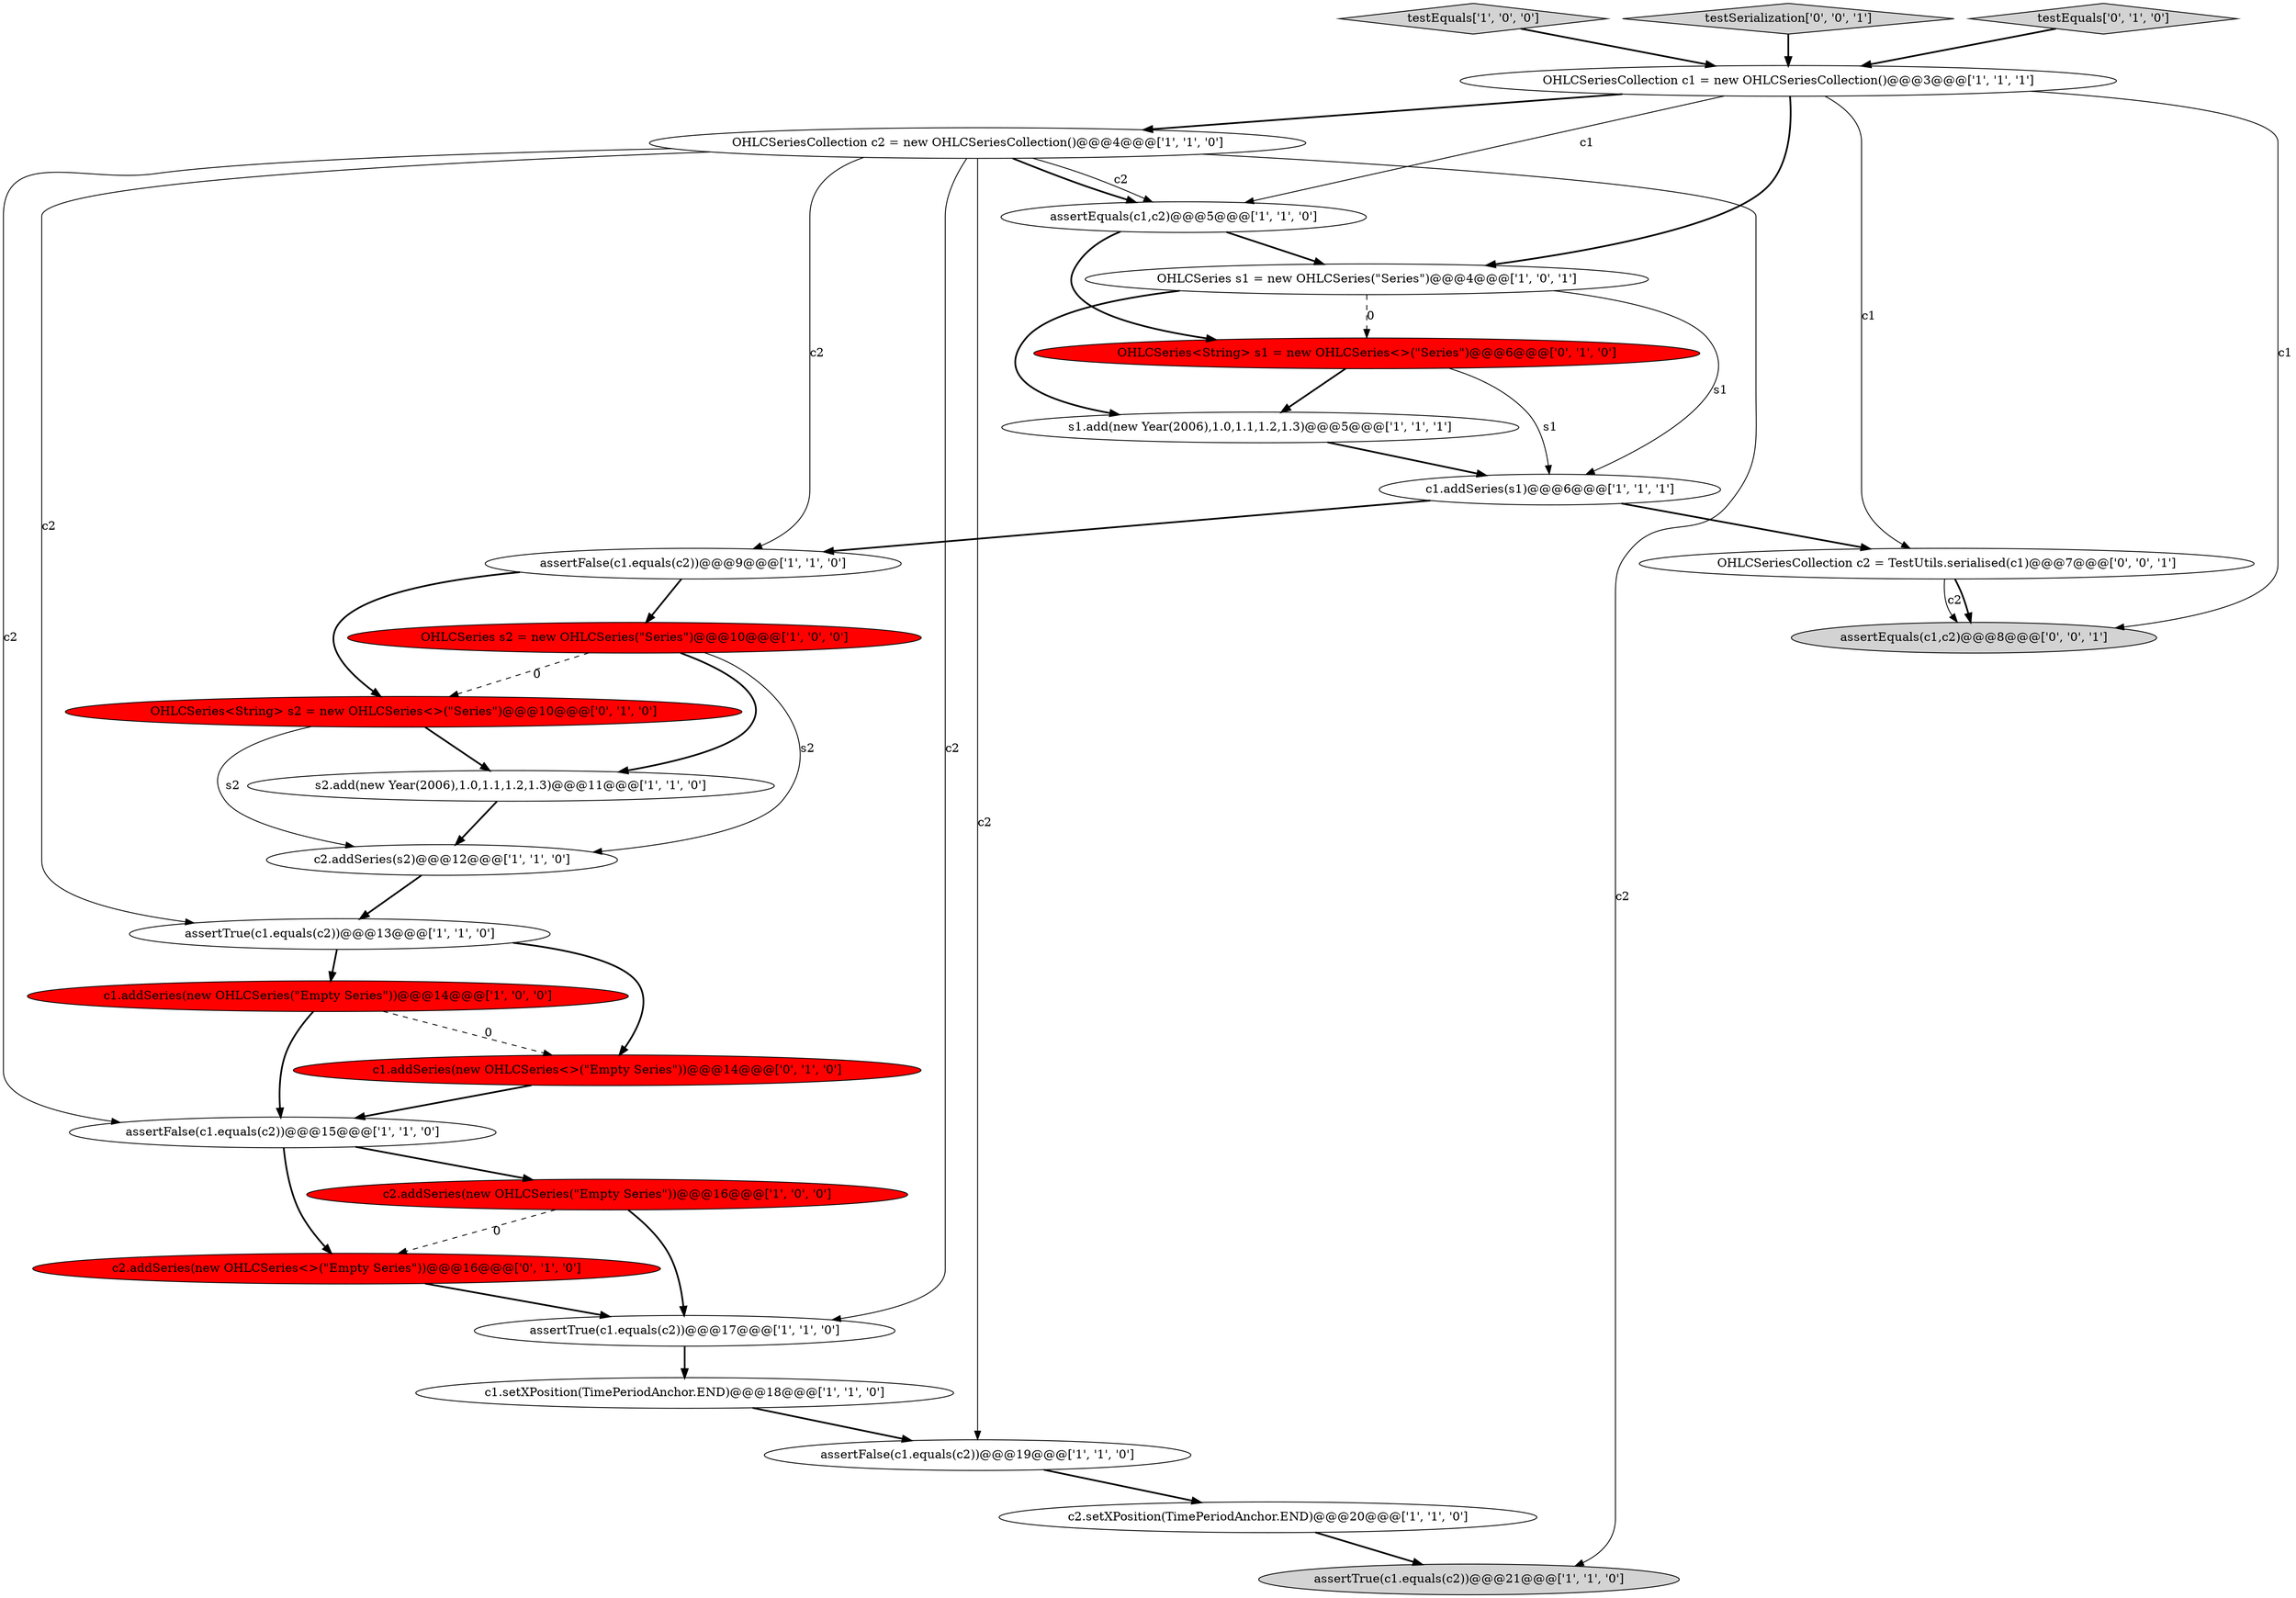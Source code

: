 digraph {
8 [style = filled, label = "assertEquals(c1,c2)@@@5@@@['1', '1', '0']", fillcolor = white, shape = ellipse image = "AAA0AAABBB1BBB"];
21 [style = filled, label = "OHLCSeries<String> s2 = new OHLCSeries<>(\"Series\")@@@10@@@['0', '1', '0']", fillcolor = red, shape = ellipse image = "AAA1AAABBB2BBB"];
6 [style = filled, label = "c2.addSeries(new OHLCSeries(\"Empty Series\"))@@@16@@@['1', '0', '0']", fillcolor = red, shape = ellipse image = "AAA1AAABBB1BBB"];
0 [style = filled, label = "assertTrue(c1.equals(c2))@@@13@@@['1', '1', '0']", fillcolor = white, shape = ellipse image = "AAA0AAABBB1BBB"];
18 [style = filled, label = "assertFalse(c1.equals(c2))@@@19@@@['1', '1', '0']", fillcolor = white, shape = ellipse image = "AAA0AAABBB1BBB"];
10 [style = filled, label = "OHLCSeries s1 = new OHLCSeries(\"Series\")@@@4@@@['1', '0', '1']", fillcolor = white, shape = ellipse image = "AAA0AAABBB1BBB"];
13 [style = filled, label = "c1.addSeries(s1)@@@6@@@['1', '1', '1']", fillcolor = white, shape = ellipse image = "AAA0AAABBB1BBB"];
19 [style = filled, label = "c2.setXPosition(TimePeriodAnchor.END)@@@20@@@['1', '1', '0']", fillcolor = white, shape = ellipse image = "AAA0AAABBB1BBB"];
27 [style = filled, label = "assertEquals(c1,c2)@@@8@@@['0', '0', '1']", fillcolor = lightgray, shape = ellipse image = "AAA0AAABBB3BBB"];
22 [style = filled, label = "c1.addSeries(new OHLCSeries<>(\"Empty Series\"))@@@14@@@['0', '1', '0']", fillcolor = red, shape = ellipse image = "AAA1AAABBB2BBB"];
16 [style = filled, label = "OHLCSeriesCollection c2 = new OHLCSeriesCollection()@@@4@@@['1', '1', '0']", fillcolor = white, shape = ellipse image = "AAA0AAABBB1BBB"];
14 [style = filled, label = "assertFalse(c1.equals(c2))@@@9@@@['1', '1', '0']", fillcolor = white, shape = ellipse image = "AAA0AAABBB1BBB"];
7 [style = filled, label = "OHLCSeriesCollection c1 = new OHLCSeriesCollection()@@@3@@@['1', '1', '1']", fillcolor = white, shape = ellipse image = "AAA0AAABBB1BBB"];
12 [style = filled, label = "s1.add(new Year(2006),1.0,1.1,1.2,1.3)@@@5@@@['1', '1', '1']", fillcolor = white, shape = ellipse image = "AAA0AAABBB1BBB"];
3 [style = filled, label = "assertTrue(c1.equals(c2))@@@21@@@['1', '1', '0']", fillcolor = lightgray, shape = ellipse image = "AAA0AAABBB1BBB"];
25 [style = filled, label = "OHLCSeriesCollection c2 = TestUtils.serialised(c1)@@@7@@@['0', '0', '1']", fillcolor = white, shape = ellipse image = "AAA0AAABBB3BBB"];
4 [style = filled, label = "c1.addSeries(new OHLCSeries(\"Empty Series\"))@@@14@@@['1', '0', '0']", fillcolor = red, shape = ellipse image = "AAA1AAABBB1BBB"];
9 [style = filled, label = "testEquals['1', '0', '0']", fillcolor = lightgray, shape = diamond image = "AAA0AAABBB1BBB"];
11 [style = filled, label = "s2.add(new Year(2006),1.0,1.1,1.2,1.3)@@@11@@@['1', '1', '0']", fillcolor = white, shape = ellipse image = "AAA0AAABBB1BBB"];
20 [style = filled, label = "c2.addSeries(new OHLCSeries<>(\"Empty Series\"))@@@16@@@['0', '1', '0']", fillcolor = red, shape = ellipse image = "AAA1AAABBB2BBB"];
5 [style = filled, label = "c2.addSeries(s2)@@@12@@@['1', '1', '0']", fillcolor = white, shape = ellipse image = "AAA0AAABBB1BBB"];
2 [style = filled, label = "c1.setXPosition(TimePeriodAnchor.END)@@@18@@@['1', '1', '0']", fillcolor = white, shape = ellipse image = "AAA0AAABBB1BBB"];
17 [style = filled, label = "assertTrue(c1.equals(c2))@@@17@@@['1', '1', '0']", fillcolor = white, shape = ellipse image = "AAA0AAABBB1BBB"];
15 [style = filled, label = "assertFalse(c1.equals(c2))@@@15@@@['1', '1', '0']", fillcolor = white, shape = ellipse image = "AAA0AAABBB1BBB"];
26 [style = filled, label = "testSerialization['0', '0', '1']", fillcolor = lightgray, shape = diamond image = "AAA0AAABBB3BBB"];
1 [style = filled, label = "OHLCSeries s2 = new OHLCSeries(\"Series\")@@@10@@@['1', '0', '0']", fillcolor = red, shape = ellipse image = "AAA1AAABBB1BBB"];
23 [style = filled, label = "testEquals['0', '1', '0']", fillcolor = lightgray, shape = diamond image = "AAA0AAABBB2BBB"];
24 [style = filled, label = "OHLCSeries<String> s1 = new OHLCSeries<>(\"Series\")@@@6@@@['0', '1', '0']", fillcolor = red, shape = ellipse image = "AAA1AAABBB2BBB"];
6->17 [style = bold, label=""];
13->25 [style = bold, label=""];
25->27 [style = solid, label="c2"];
8->10 [style = bold, label=""];
24->12 [style = bold, label=""];
20->17 [style = bold, label=""];
22->15 [style = bold, label=""];
26->7 [style = bold, label=""];
16->8 [style = bold, label=""];
7->10 [style = bold, label=""];
6->20 [style = dashed, label="0"];
7->27 [style = solid, label="c1"];
4->15 [style = bold, label=""];
18->19 [style = bold, label=""];
16->14 [style = solid, label="c2"];
2->18 [style = bold, label=""];
15->6 [style = bold, label=""];
1->21 [style = dashed, label="0"];
4->22 [style = dashed, label="0"];
16->18 [style = solid, label="c2"];
9->7 [style = bold, label=""];
21->5 [style = solid, label="s2"];
14->1 [style = bold, label=""];
1->11 [style = bold, label=""];
16->0 [style = solid, label="c2"];
25->27 [style = bold, label=""];
12->13 [style = bold, label=""];
11->5 [style = bold, label=""];
17->2 [style = bold, label=""];
5->0 [style = bold, label=""];
21->11 [style = bold, label=""];
0->4 [style = bold, label=""];
10->12 [style = bold, label=""];
15->20 [style = bold, label=""];
0->22 [style = bold, label=""];
16->15 [style = solid, label="c2"];
7->16 [style = bold, label=""];
16->17 [style = solid, label="c2"];
10->13 [style = solid, label="s1"];
23->7 [style = bold, label=""];
24->13 [style = solid, label="s1"];
7->8 [style = solid, label="c1"];
1->5 [style = solid, label="s2"];
16->8 [style = solid, label="c2"];
13->14 [style = bold, label=""];
19->3 [style = bold, label=""];
16->3 [style = solid, label="c2"];
14->21 [style = bold, label=""];
10->24 [style = dashed, label="0"];
7->25 [style = solid, label="c1"];
8->24 [style = bold, label=""];
}

